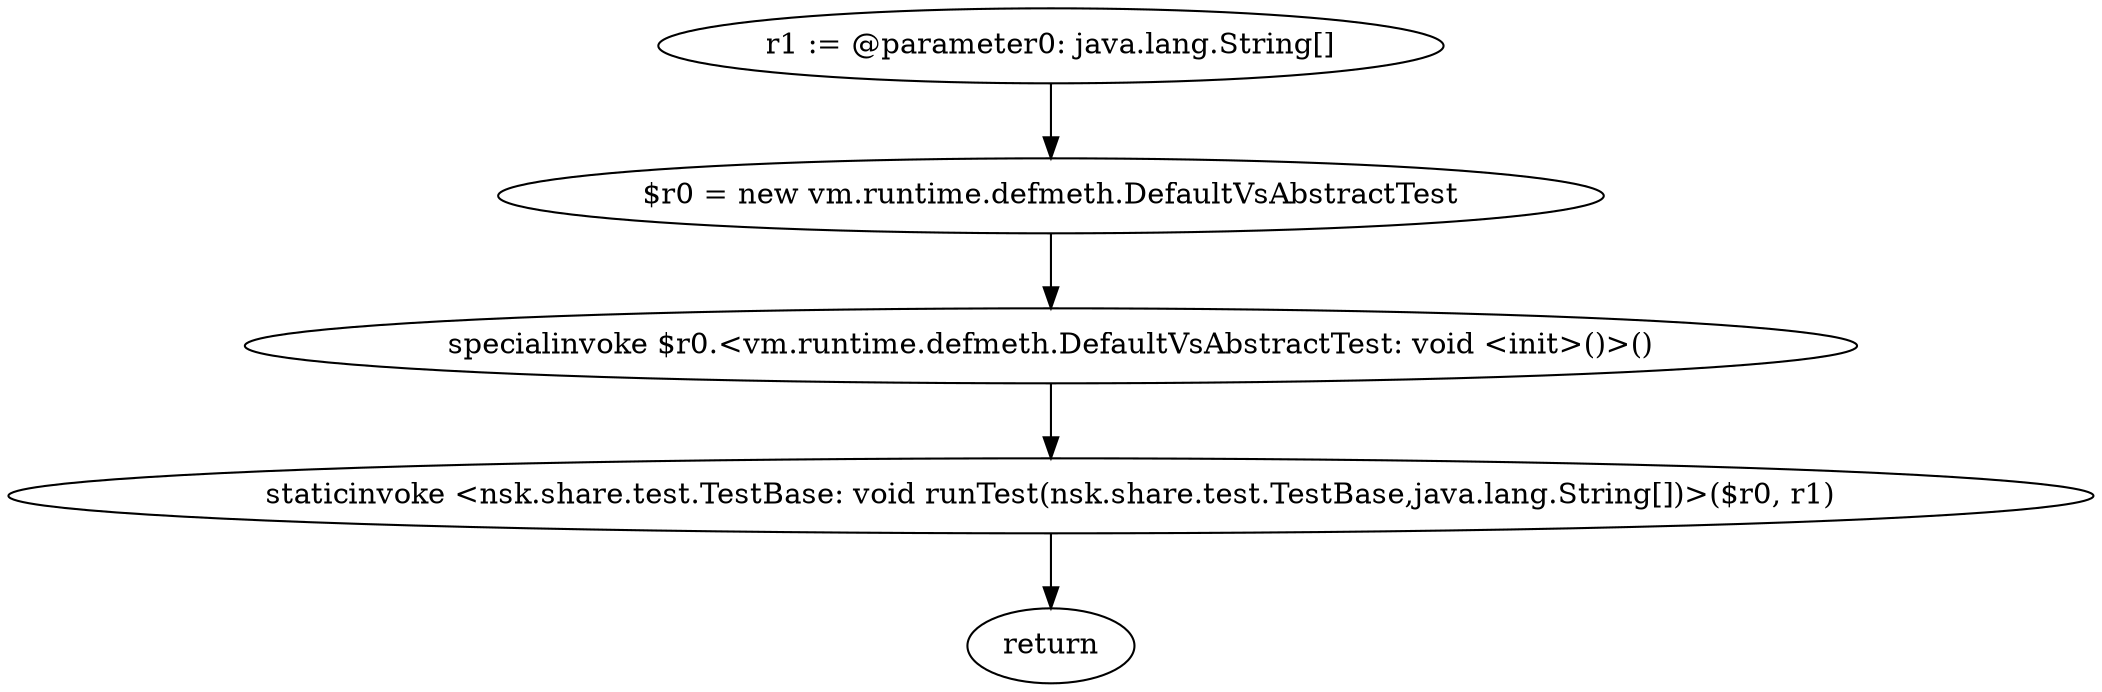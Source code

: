 digraph "unitGraph" {
    "r1 := @parameter0: java.lang.String[]"
    "$r0 = new vm.runtime.defmeth.DefaultVsAbstractTest"
    "specialinvoke $r0.<vm.runtime.defmeth.DefaultVsAbstractTest: void <init>()>()"
    "staticinvoke <nsk.share.test.TestBase: void runTest(nsk.share.test.TestBase,java.lang.String[])>($r0, r1)"
    "return"
    "r1 := @parameter0: java.lang.String[]"->"$r0 = new vm.runtime.defmeth.DefaultVsAbstractTest";
    "$r0 = new vm.runtime.defmeth.DefaultVsAbstractTest"->"specialinvoke $r0.<vm.runtime.defmeth.DefaultVsAbstractTest: void <init>()>()";
    "specialinvoke $r0.<vm.runtime.defmeth.DefaultVsAbstractTest: void <init>()>()"->"staticinvoke <nsk.share.test.TestBase: void runTest(nsk.share.test.TestBase,java.lang.String[])>($r0, r1)";
    "staticinvoke <nsk.share.test.TestBase: void runTest(nsk.share.test.TestBase,java.lang.String[])>($r0, r1)"->"return";
}
